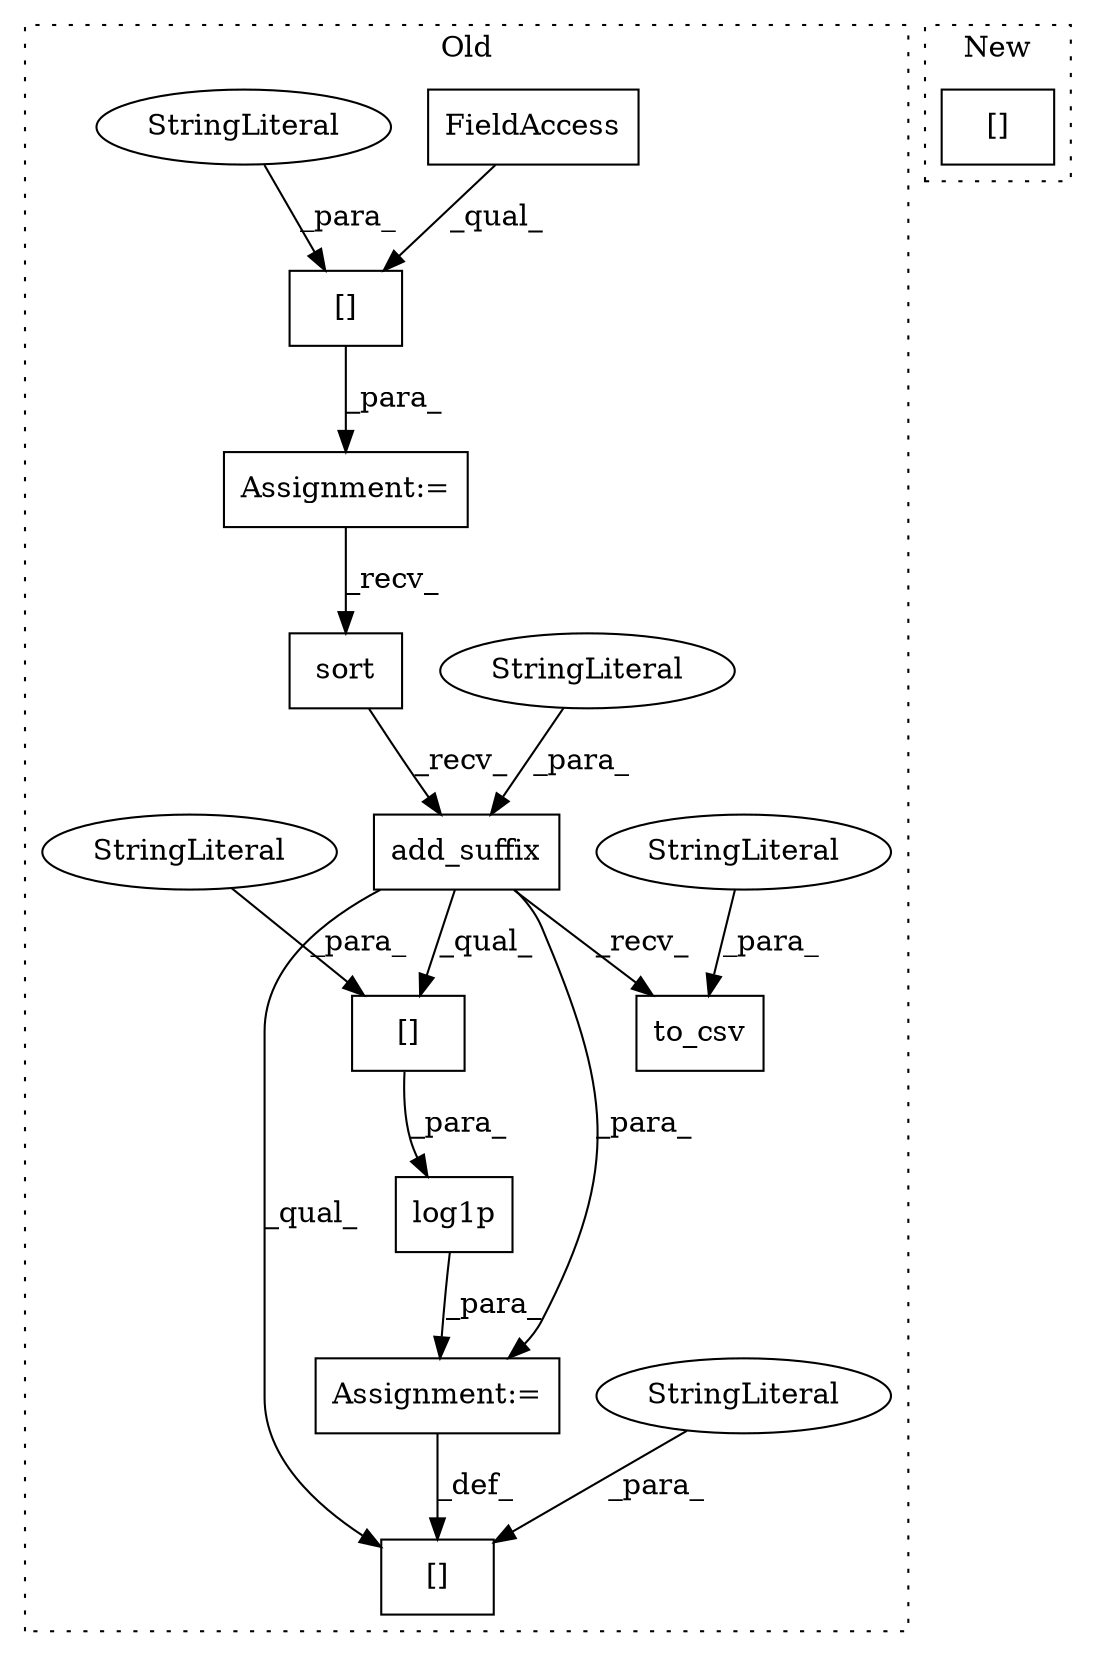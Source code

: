digraph G {
subgraph cluster0 {
1 [label="add_suffix" a="32" s="600,617" l="11,1" shape="box"];
3 [label="[]" a="2" s="686,714" l="13,1" shape="box"];
4 [label="log1p" a="32" s="680,715" l="6,1" shape="box"];
5 [label="[]" a="2" s="638,672" l="13,1" shape="box"];
6 [label="sort" a="32" s="459,493" l="5,1" shape="box"];
7 [label="StringLiteral" a="45" s="611" l="6" shape="ellipse"];
8 [label="StringLiteral" a="45" s="651" l="21" shape="ellipse"];
9 [label="StringLiteral" a="45" s="699" l="15" shape="ellipse"];
10 [label="to_csv" a="32" s="735,757" l="7,1" shape="box"];
11 [label="Assignment:=" a="7" s="369" l="1" shape="box"];
12 [label="[]" a="2" s="370,396" l="11,1" shape="box"];
13 [label="FieldAccess" a="22" s="370" l="10" shape="box"];
14 [label="StringLiteral" a="45" s="742" l="15" shape="ellipse"];
15 [label="StringLiteral" a="45" s="381" l="15" shape="ellipse"];
16 [label="Assignment:=" a="7" s="673" l="1" shape="box"];
label = "Old";
style="dotted";
}
subgraph cluster1 {
2 [label="[]" a="2" s="568,600" l="11,1" shape="box"];
label = "New";
style="dotted";
}
1 -> 10 [label="_recv_"];
1 -> 3 [label="_qual_"];
1 -> 5 [label="_qual_"];
1 -> 16 [label="_para_"];
3 -> 4 [label="_para_"];
4 -> 16 [label="_para_"];
6 -> 1 [label="_recv_"];
7 -> 1 [label="_para_"];
8 -> 5 [label="_para_"];
9 -> 3 [label="_para_"];
11 -> 6 [label="_recv_"];
12 -> 11 [label="_para_"];
13 -> 12 [label="_qual_"];
14 -> 10 [label="_para_"];
15 -> 12 [label="_para_"];
16 -> 5 [label="_def_"];
}